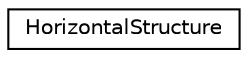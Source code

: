 digraph "Graphical Class Hierarchy"
{
 // LATEX_PDF_SIZE
  edge [fontname="Helvetica",fontsize="10",labelfontname="Helvetica",labelfontsize="10"];
  node [fontname="Helvetica",fontsize="10",shape=record];
  rankdir="LR";
  Node0 [label="HorizontalStructure",height=0.2,width=0.4,color="black", fillcolor="white", style="filled",URL="$structHorizontalStructure.html",tooltip="Horizontal Structure object containig track informaton."];
}
